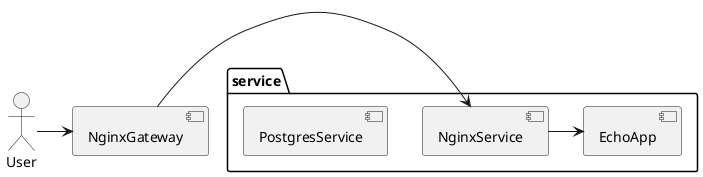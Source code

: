 @startuml
actor User
component NginxGateway

package "service" {
component NginxService
component EchoApp
component PostgresService
}

User -> NginxGateway
NginxGateway -> NginxService
NginxService -> EchoApp
@enduml
